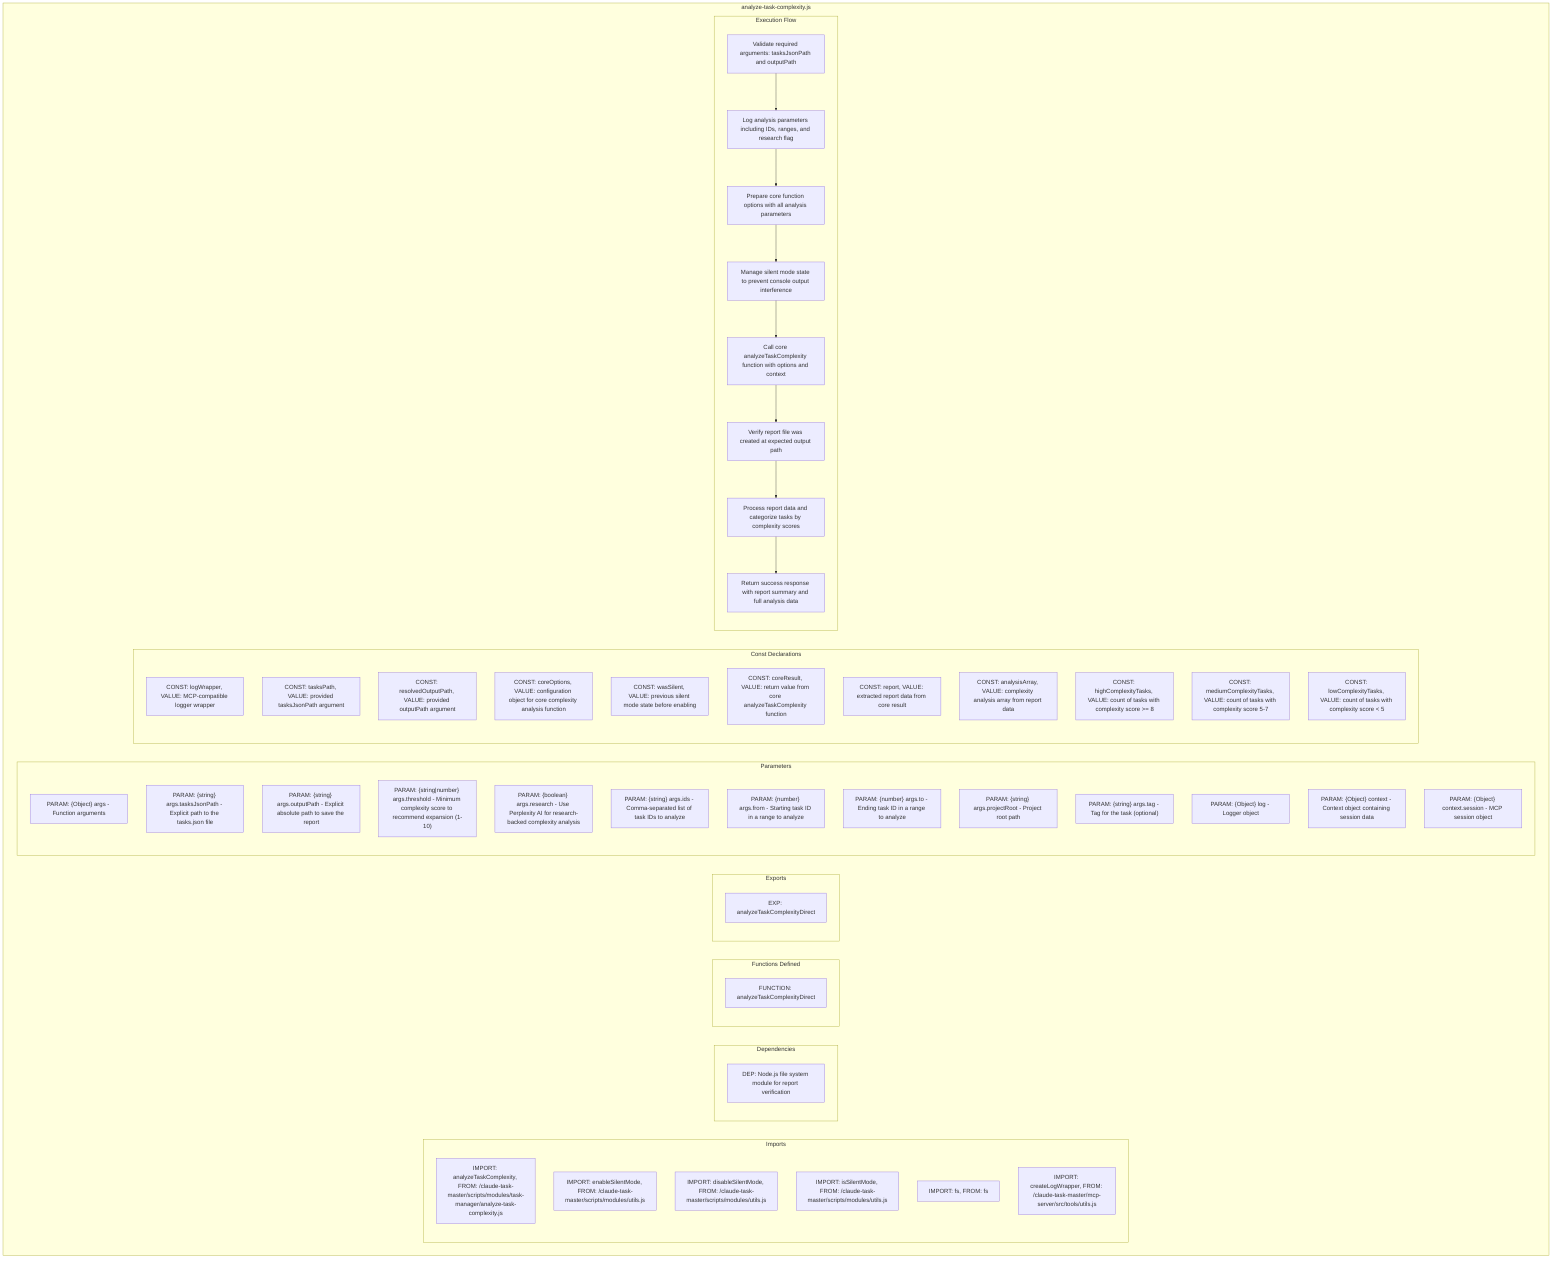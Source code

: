 flowchart TB
    subgraph Imports["Imports"]
        I1["IMPORT: analyzeTaskComplexity, FROM: /claude-task-master/scripts/modules/task-manager/analyze-task-complexity.js"]
        I2["IMPORT: enableSilentMode, FROM: /claude-task-master/scripts/modules/utils.js"]
        I3["IMPORT: disableSilentMode, FROM: /claude-task-master/scripts/modules/utils.js"]
        I4["IMPORT: isSilentMode, FROM: /claude-task-master/scripts/modules/utils.js"]
        I5["IMPORT: fs, FROM: fs"]
        I6["IMPORT: createLogWrapper, FROM: /claude-task-master/mcp-server/src/tools/utils.js"]
    end
    
    subgraph Dependencies["Dependencies"]
        D1["DEP: Node.js file system module for report verification"]
    end
    
    subgraph FunctionsDefined["Functions Defined"]
        FU1["FUNCTION: analyzeTaskComplexityDirect"]
    end
    
    subgraph Exports["Exports"]
        E1["EXP: analyzeTaskComplexityDirect"]
    end
    
    subgraph Parameters["Parameters"]
        P1["PARAM: {Object} args - Function arguments"]
        P2["PARAM: {string} args.tasksJsonPath - Explicit path to the tasks.json file"]
        P3["PARAM: {string} args.outputPath - Explicit absolute path to save the report"]
        P4["PARAM: {string|number} args.threshold - Minimum complexity score to recommend expansion (1-10)"]
        P5["PARAM: {boolean} args.research - Use Perplexity AI for research-backed complexity analysis"]
        P6["PARAM: {string} args.ids - Comma-separated list of task IDs to analyze"]
        P7["PARAM: {number} args.from - Starting task ID in a range to analyze"]
        P8["PARAM: {number} args.to - Ending task ID in a range to analyze"]
        P9["PARAM: {string} args.projectRoot - Project root path"]
        P10["PARAM: {string} args.tag - Tag for the task (optional)"]
        P11["PARAM: {Object} log - Logger object"]
        P12["PARAM: {Object} context - Context object containing session data"]
        P13["PARAM: {Object} context.session - MCP session object"]
    end
    
    subgraph Constants["Const Declarations"]
        C1["CONST: logWrapper, VALUE: MCP-compatible logger wrapper"]
        C2["CONST: tasksPath, VALUE: provided tasksJsonPath argument"]
        C3["CONST: resolvedOutputPath, VALUE: provided outputPath argument"]
        C4["CONST: coreOptions, VALUE: configuration object for core complexity analysis function"]
        C5["CONST: wasSilent, VALUE: previous silent mode state before enabling"]
        C6["CONST: coreResult, VALUE: return value from core analyzeTaskComplexity function"]
        C7["CONST: report, VALUE: extracted report data from core result"]
        C8["CONST: analysisArray, VALUE: complexity analysis array from report data"]
        C9["CONST: highComplexityTasks, VALUE: count of tasks with complexity score >= 8"]
        C10["CONST: mediumComplexityTasks, VALUE: count of tasks with complexity score 5-7"]
        C11["CONST: lowComplexityTasks, VALUE: count of tasks with complexity score < 5"]
    end
    
    subgraph ExecutionFlow["Execution Flow"]
        FL1["Validate required arguments: tasksJsonPath and outputPath"]
        FL2["Log analysis parameters including IDs, ranges, and research flag"]
        FL3["Prepare core function options with all analysis parameters"]
        FL4["Manage silent mode state to prevent console output interference"]
        FL5["Call core analyzeTaskComplexity function with options and context"]
        FL6["Verify report file was created at expected output path"]
        FL7["Process report data and categorize tasks by complexity scores"]
        FL8["Return success response with report summary and full analysis data"]
    end
    
    subgraph analyzeTaskComplexityDirectFunc["analyze-task-complexity.js"]
        Imports
        Dependencies
        FunctionsDefined
        Exports
        Parameters
        Constants
        ExecutionFlow
    end
    
    FL1 --> FL2
    FL2 --> FL3
    FL3 --> FL4
    FL4 --> FL5
    FL5 --> FL6
    FL6 --> FL7
    FL7 --> FL8